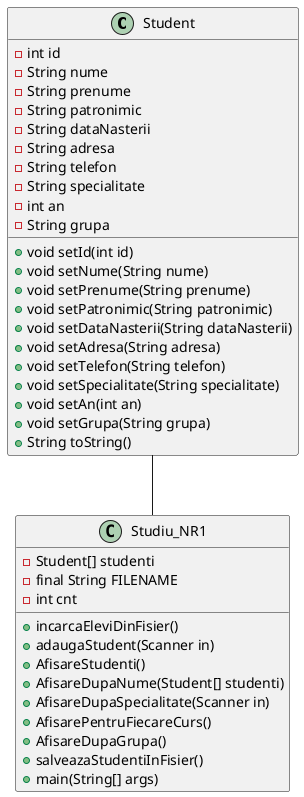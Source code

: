 @startuml

class Student {
    - int id
    - String nume
    - String prenume
    - String patronimic
    - String dataNasterii
    - String adresa
    - String telefon
    - String specialitate
    - int an
    - String grupa
    + void setId(int id)
    + void setNume(String nume)
    + void setPrenume(String prenume)
    + void setPatronimic(String patronimic)
    + void setDataNasterii(String dataNasterii)
    + void setAdresa(String adresa)
    + void setTelefon(String telefon)
    + void setSpecialitate(String specialitate)
    + void setAn(int an)
    + void setGrupa(String grupa)
    + String toString()
}

class Studiu_NR1 {
    - Student[] studenti
    - final String FILENAME
    - int cnt
    + incarcaEleviDinFisier()
    + adaugaStudent(Scanner in)
    + AfisareStudenti()
    + AfisareDupaNume(Student[] studenti)
    + AfisareDupaSpecialitate(Scanner in)
    + AfisarePentruFiecareCurs()
    + AfisareDupaGrupa()
    + salveazaStudentiInFisier()
    + main(String[] args)
}

Student -- Studiu_NR1

@enduml

